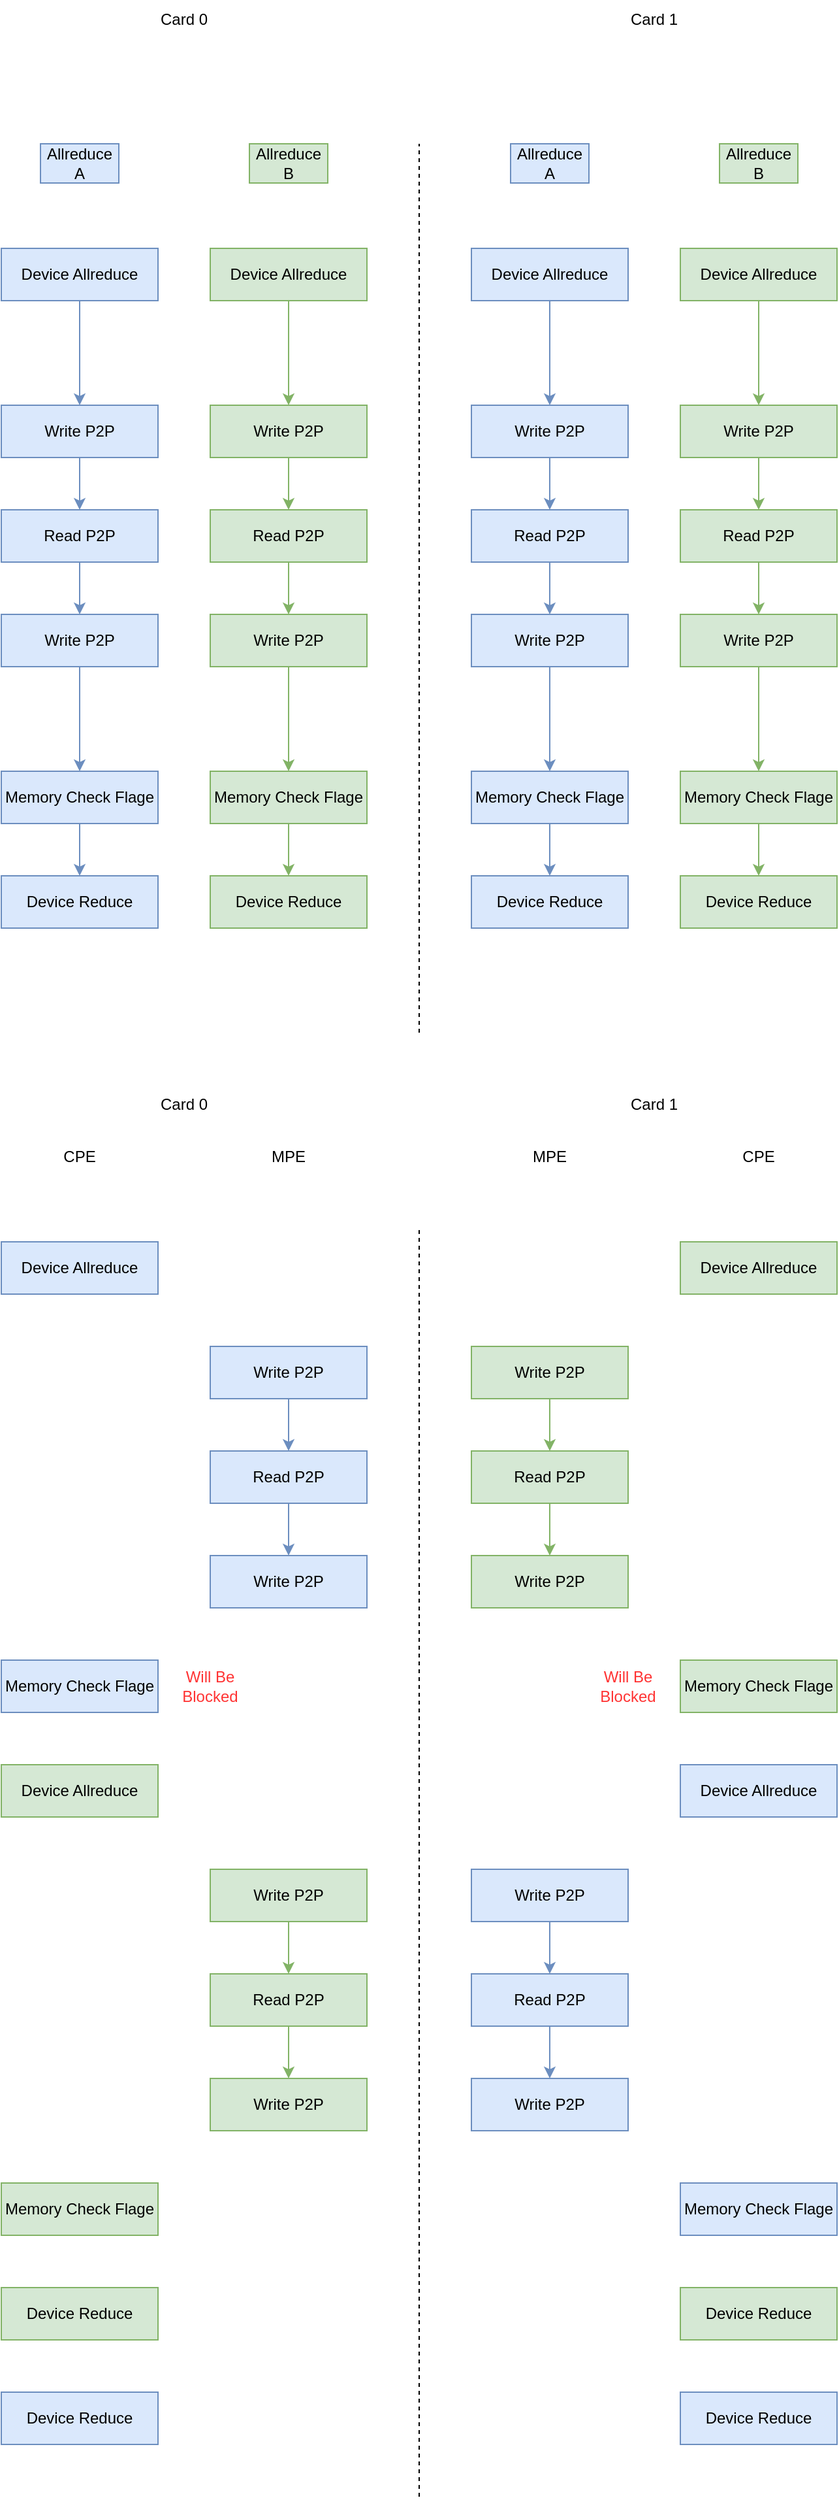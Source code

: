 <mxfile version="21.3.2" type="github">
  <diagram name="Page-1" id="tX2IQuwCIjiCe8rqKG4F">
    <mxGraphModel dx="2358" dy="1304" grid="1" gridSize="10" guides="1" tooltips="1" connect="1" arrows="1" fold="1" page="1" pageScale="1" pageWidth="850" pageHeight="1100" math="0" shadow="0">
      <root>
        <mxCell id="0" />
        <mxCell id="1" parent="0" />
        <mxCell id="35na0Je1MFFoeshVlC0p-17" value="" style="edgeStyle=orthogonalEdgeStyle;rounded=0;orthogonalLoop=1;jettySize=auto;html=1;fillColor=#dae8fc;strokeColor=#6c8ebf;" edge="1" parent="1" source="35na0Je1MFFoeshVlC0p-1" target="35na0Je1MFFoeshVlC0p-6">
          <mxGeometry relative="1" as="geometry" />
        </mxCell>
        <mxCell id="35na0Je1MFFoeshVlC0p-1" value="Device Allreduce" style="rounded=0;whiteSpace=wrap;html=1;fillColor=#dae8fc;strokeColor=#6c8ebf;" vertex="1" parent="1">
          <mxGeometry x="120" y="200" width="120" height="40" as="geometry" />
        </mxCell>
        <mxCell id="35na0Je1MFFoeshVlC0p-5" value="" style="endArrow=none;dashed=1;html=1;rounded=0;" edge="1" parent="1">
          <mxGeometry width="50" height="50" relative="1" as="geometry">
            <mxPoint x="440" y="800" as="sourcePoint" />
            <mxPoint x="440" y="120" as="targetPoint" />
          </mxGeometry>
        </mxCell>
        <mxCell id="35na0Je1MFFoeshVlC0p-18" value="" style="edgeStyle=orthogonalEdgeStyle;rounded=0;orthogonalLoop=1;jettySize=auto;html=1;fillColor=#dae8fc;strokeColor=#6c8ebf;" edge="1" parent="1" source="35na0Je1MFFoeshVlC0p-6" target="35na0Je1MFFoeshVlC0p-7">
          <mxGeometry relative="1" as="geometry" />
        </mxCell>
        <mxCell id="35na0Je1MFFoeshVlC0p-6" value="Write P2P" style="rounded=0;whiteSpace=wrap;html=1;fillColor=#dae8fc;strokeColor=#6c8ebf;" vertex="1" parent="1">
          <mxGeometry x="120" y="320" width="120" height="40" as="geometry" />
        </mxCell>
        <mxCell id="35na0Je1MFFoeshVlC0p-19" value="" style="edgeStyle=orthogonalEdgeStyle;rounded=0;orthogonalLoop=1;jettySize=auto;html=1;fillColor=#dae8fc;strokeColor=#6c8ebf;" edge="1" parent="1" source="35na0Je1MFFoeshVlC0p-7" target="35na0Je1MFFoeshVlC0p-8">
          <mxGeometry relative="1" as="geometry" />
        </mxCell>
        <mxCell id="35na0Je1MFFoeshVlC0p-7" value="Read P2P" style="rounded=0;whiteSpace=wrap;html=1;fillColor=#dae8fc;strokeColor=#6c8ebf;" vertex="1" parent="1">
          <mxGeometry x="120" y="400" width="120" height="40" as="geometry" />
        </mxCell>
        <mxCell id="35na0Je1MFFoeshVlC0p-20" value="" style="edgeStyle=orthogonalEdgeStyle;rounded=0;orthogonalLoop=1;jettySize=auto;html=1;fillColor=#dae8fc;strokeColor=#6c8ebf;" edge="1" parent="1" source="35na0Je1MFFoeshVlC0p-8" target="35na0Je1MFFoeshVlC0p-9">
          <mxGeometry relative="1" as="geometry" />
        </mxCell>
        <mxCell id="35na0Je1MFFoeshVlC0p-8" value="Write P2P" style="rounded=0;whiteSpace=wrap;html=1;fillColor=#dae8fc;strokeColor=#6c8ebf;" vertex="1" parent="1">
          <mxGeometry x="120" y="480" width="120" height="40" as="geometry" />
        </mxCell>
        <mxCell id="35na0Je1MFFoeshVlC0p-21" value="" style="edgeStyle=orthogonalEdgeStyle;rounded=0;orthogonalLoop=1;jettySize=auto;html=1;fillColor=#dae8fc;strokeColor=#6c8ebf;" edge="1" parent="1" source="35na0Je1MFFoeshVlC0p-9" target="35na0Je1MFFoeshVlC0p-15">
          <mxGeometry relative="1" as="geometry" />
        </mxCell>
        <mxCell id="35na0Je1MFFoeshVlC0p-9" value="Memory Check Flage" style="rounded=0;whiteSpace=wrap;html=1;fillColor=#dae8fc;strokeColor=#6c8ebf;" vertex="1" parent="1">
          <mxGeometry x="120" y="600" width="120" height="40" as="geometry" />
        </mxCell>
        <mxCell id="35na0Je1MFFoeshVlC0p-15" value="Device Reduce" style="rounded=0;whiteSpace=wrap;html=1;fillColor=#dae8fc;strokeColor=#6c8ebf;" vertex="1" parent="1">
          <mxGeometry x="120" y="680" width="120" height="40" as="geometry" />
        </mxCell>
        <mxCell id="35na0Je1MFFoeshVlC0p-32" value="" style="edgeStyle=orthogonalEdgeStyle;rounded=0;orthogonalLoop=1;jettySize=auto;html=1;fillColor=#d5e8d4;strokeColor=#82b366;" edge="1" parent="1" source="35na0Je1MFFoeshVlC0p-33" target="35na0Je1MFFoeshVlC0p-35">
          <mxGeometry relative="1" as="geometry" />
        </mxCell>
        <mxCell id="35na0Je1MFFoeshVlC0p-33" value="Device Allreduce" style="rounded=0;whiteSpace=wrap;html=1;fillColor=#d5e8d4;strokeColor=#82b366;" vertex="1" parent="1">
          <mxGeometry x="280" y="200" width="120" height="40" as="geometry" />
        </mxCell>
        <mxCell id="35na0Je1MFFoeshVlC0p-34" value="" style="edgeStyle=orthogonalEdgeStyle;rounded=0;orthogonalLoop=1;jettySize=auto;html=1;fillColor=#d5e8d4;strokeColor=#82b366;" edge="1" parent="1" source="35na0Je1MFFoeshVlC0p-35" target="35na0Je1MFFoeshVlC0p-37">
          <mxGeometry relative="1" as="geometry" />
        </mxCell>
        <mxCell id="35na0Je1MFFoeshVlC0p-35" value="Write P2P" style="rounded=0;whiteSpace=wrap;html=1;fillColor=#d5e8d4;strokeColor=#82b366;" vertex="1" parent="1">
          <mxGeometry x="280" y="320" width="120" height="40" as="geometry" />
        </mxCell>
        <mxCell id="35na0Je1MFFoeshVlC0p-36" value="" style="edgeStyle=orthogonalEdgeStyle;rounded=0;orthogonalLoop=1;jettySize=auto;html=1;fillColor=#d5e8d4;strokeColor=#82b366;" edge="1" parent="1" source="35na0Je1MFFoeshVlC0p-37" target="35na0Je1MFFoeshVlC0p-39">
          <mxGeometry relative="1" as="geometry" />
        </mxCell>
        <mxCell id="35na0Je1MFFoeshVlC0p-37" value="Read P2P" style="rounded=0;whiteSpace=wrap;html=1;fillColor=#d5e8d4;strokeColor=#82b366;" vertex="1" parent="1">
          <mxGeometry x="280" y="400" width="120" height="40" as="geometry" />
        </mxCell>
        <mxCell id="35na0Je1MFFoeshVlC0p-38" value="" style="edgeStyle=orthogonalEdgeStyle;rounded=0;orthogonalLoop=1;jettySize=auto;html=1;fillColor=#d5e8d4;strokeColor=#82b366;" edge="1" parent="1" source="35na0Je1MFFoeshVlC0p-39" target="35na0Je1MFFoeshVlC0p-41">
          <mxGeometry relative="1" as="geometry" />
        </mxCell>
        <mxCell id="35na0Je1MFFoeshVlC0p-39" value="Write P2P" style="rounded=0;whiteSpace=wrap;html=1;fillColor=#d5e8d4;strokeColor=#82b366;" vertex="1" parent="1">
          <mxGeometry x="280" y="480" width="120" height="40" as="geometry" />
        </mxCell>
        <mxCell id="35na0Je1MFFoeshVlC0p-40" value="" style="edgeStyle=orthogonalEdgeStyle;rounded=0;orthogonalLoop=1;jettySize=auto;html=1;fillColor=#d5e8d4;strokeColor=#82b366;" edge="1" parent="1" source="35na0Je1MFFoeshVlC0p-41" target="35na0Je1MFFoeshVlC0p-43">
          <mxGeometry relative="1" as="geometry" />
        </mxCell>
        <mxCell id="35na0Je1MFFoeshVlC0p-41" value="Memory Check Flage" style="rounded=0;whiteSpace=wrap;html=1;fillColor=#d5e8d4;strokeColor=#82b366;" vertex="1" parent="1">
          <mxGeometry x="280" y="600" width="120" height="40" as="geometry" />
        </mxCell>
        <mxCell id="35na0Je1MFFoeshVlC0p-43" value="Device Reduce" style="rounded=0;whiteSpace=wrap;html=1;fillColor=#d5e8d4;strokeColor=#82b366;" vertex="1" parent="1">
          <mxGeometry x="280" y="680" width="120" height="40" as="geometry" />
        </mxCell>
        <mxCell id="35na0Je1MFFoeshVlC0p-53" value="" style="edgeStyle=orthogonalEdgeStyle;rounded=0;orthogonalLoop=1;jettySize=auto;html=1;fillColor=#dae8fc;strokeColor=#6c8ebf;" edge="1" parent="1" source="35na0Je1MFFoeshVlC0p-54" target="35na0Je1MFFoeshVlC0p-56">
          <mxGeometry relative="1" as="geometry" />
        </mxCell>
        <mxCell id="35na0Je1MFFoeshVlC0p-54" value="Device Allreduce" style="rounded=0;whiteSpace=wrap;html=1;fillColor=#dae8fc;strokeColor=#6c8ebf;" vertex="1" parent="1">
          <mxGeometry x="480" y="200" width="120" height="40" as="geometry" />
        </mxCell>
        <mxCell id="35na0Je1MFFoeshVlC0p-55" value="" style="edgeStyle=orthogonalEdgeStyle;rounded=0;orthogonalLoop=1;jettySize=auto;html=1;fillColor=#dae8fc;strokeColor=#6c8ebf;" edge="1" parent="1" source="35na0Je1MFFoeshVlC0p-56" target="35na0Je1MFFoeshVlC0p-58">
          <mxGeometry relative="1" as="geometry" />
        </mxCell>
        <mxCell id="35na0Je1MFFoeshVlC0p-56" value="Write P2P" style="rounded=0;whiteSpace=wrap;html=1;fillColor=#dae8fc;strokeColor=#6c8ebf;" vertex="1" parent="1">
          <mxGeometry x="480" y="320" width="120" height="40" as="geometry" />
        </mxCell>
        <mxCell id="35na0Je1MFFoeshVlC0p-57" value="" style="edgeStyle=orthogonalEdgeStyle;rounded=0;orthogonalLoop=1;jettySize=auto;html=1;fillColor=#dae8fc;strokeColor=#6c8ebf;" edge="1" parent="1" source="35na0Je1MFFoeshVlC0p-58" target="35na0Je1MFFoeshVlC0p-60">
          <mxGeometry relative="1" as="geometry" />
        </mxCell>
        <mxCell id="35na0Je1MFFoeshVlC0p-58" value="Read P2P" style="rounded=0;whiteSpace=wrap;html=1;fillColor=#dae8fc;strokeColor=#6c8ebf;" vertex="1" parent="1">
          <mxGeometry x="480" y="400" width="120" height="40" as="geometry" />
        </mxCell>
        <mxCell id="35na0Je1MFFoeshVlC0p-59" value="" style="edgeStyle=orthogonalEdgeStyle;rounded=0;orthogonalLoop=1;jettySize=auto;html=1;fillColor=#dae8fc;strokeColor=#6c8ebf;" edge="1" parent="1" source="35na0Je1MFFoeshVlC0p-60" target="35na0Je1MFFoeshVlC0p-62">
          <mxGeometry relative="1" as="geometry" />
        </mxCell>
        <mxCell id="35na0Je1MFFoeshVlC0p-60" value="Write P2P" style="rounded=0;whiteSpace=wrap;html=1;fillColor=#dae8fc;strokeColor=#6c8ebf;" vertex="1" parent="1">
          <mxGeometry x="480" y="480" width="120" height="40" as="geometry" />
        </mxCell>
        <mxCell id="35na0Je1MFFoeshVlC0p-61" value="" style="edgeStyle=orthogonalEdgeStyle;rounded=0;orthogonalLoop=1;jettySize=auto;html=1;fillColor=#dae8fc;strokeColor=#6c8ebf;" edge="1" parent="1" source="35na0Je1MFFoeshVlC0p-62" target="35na0Je1MFFoeshVlC0p-64">
          <mxGeometry relative="1" as="geometry" />
        </mxCell>
        <mxCell id="35na0Je1MFFoeshVlC0p-62" value="Memory Check Flage" style="rounded=0;whiteSpace=wrap;html=1;fillColor=#dae8fc;strokeColor=#6c8ebf;" vertex="1" parent="1">
          <mxGeometry x="480" y="600" width="120" height="40" as="geometry" />
        </mxCell>
        <mxCell id="35na0Je1MFFoeshVlC0p-64" value="Device Reduce" style="rounded=0;whiteSpace=wrap;html=1;fillColor=#dae8fc;strokeColor=#6c8ebf;" vertex="1" parent="1">
          <mxGeometry x="480" y="680" width="120" height="40" as="geometry" />
        </mxCell>
        <mxCell id="35na0Je1MFFoeshVlC0p-74" value="" style="edgeStyle=orthogonalEdgeStyle;rounded=0;orthogonalLoop=1;jettySize=auto;html=1;fillColor=#d5e8d4;strokeColor=#82b366;" edge="1" parent="1" source="35na0Je1MFFoeshVlC0p-75" target="35na0Je1MFFoeshVlC0p-77">
          <mxGeometry relative="1" as="geometry" />
        </mxCell>
        <mxCell id="35na0Je1MFFoeshVlC0p-75" value="Device Allreduce" style="rounded=0;whiteSpace=wrap;html=1;fillColor=#d5e8d4;strokeColor=#82b366;" vertex="1" parent="1">
          <mxGeometry x="640" y="200" width="120" height="40" as="geometry" />
        </mxCell>
        <mxCell id="35na0Je1MFFoeshVlC0p-76" value="" style="edgeStyle=orthogonalEdgeStyle;rounded=0;orthogonalLoop=1;jettySize=auto;html=1;fillColor=#d5e8d4;strokeColor=#82b366;" edge="1" parent="1" source="35na0Je1MFFoeshVlC0p-77" target="35na0Je1MFFoeshVlC0p-79">
          <mxGeometry relative="1" as="geometry" />
        </mxCell>
        <mxCell id="35na0Je1MFFoeshVlC0p-77" value="Write P2P" style="rounded=0;whiteSpace=wrap;html=1;fillColor=#d5e8d4;strokeColor=#82b366;" vertex="1" parent="1">
          <mxGeometry x="640" y="320" width="120" height="40" as="geometry" />
        </mxCell>
        <mxCell id="35na0Je1MFFoeshVlC0p-78" value="" style="edgeStyle=orthogonalEdgeStyle;rounded=0;orthogonalLoop=1;jettySize=auto;html=1;fillColor=#d5e8d4;strokeColor=#82b366;" edge="1" parent="1" source="35na0Je1MFFoeshVlC0p-79" target="35na0Je1MFFoeshVlC0p-81">
          <mxGeometry relative="1" as="geometry" />
        </mxCell>
        <mxCell id="35na0Je1MFFoeshVlC0p-79" value="Read P2P" style="rounded=0;whiteSpace=wrap;html=1;fillColor=#d5e8d4;strokeColor=#82b366;" vertex="1" parent="1">
          <mxGeometry x="640" y="400" width="120" height="40" as="geometry" />
        </mxCell>
        <mxCell id="35na0Je1MFFoeshVlC0p-80" value="" style="edgeStyle=orthogonalEdgeStyle;rounded=0;orthogonalLoop=1;jettySize=auto;html=1;fillColor=#d5e8d4;strokeColor=#82b366;" edge="1" parent="1" source="35na0Je1MFFoeshVlC0p-81" target="35na0Je1MFFoeshVlC0p-83">
          <mxGeometry relative="1" as="geometry" />
        </mxCell>
        <mxCell id="35na0Je1MFFoeshVlC0p-81" value="Write P2P" style="rounded=0;whiteSpace=wrap;html=1;fillColor=#d5e8d4;strokeColor=#82b366;" vertex="1" parent="1">
          <mxGeometry x="640" y="480" width="120" height="40" as="geometry" />
        </mxCell>
        <mxCell id="35na0Je1MFFoeshVlC0p-82" value="" style="edgeStyle=orthogonalEdgeStyle;rounded=0;orthogonalLoop=1;jettySize=auto;html=1;fillColor=#d5e8d4;strokeColor=#82b366;" edge="1" parent="1" source="35na0Je1MFFoeshVlC0p-83" target="35na0Je1MFFoeshVlC0p-85">
          <mxGeometry relative="1" as="geometry" />
        </mxCell>
        <mxCell id="35na0Je1MFFoeshVlC0p-83" value="Memory Check Flage" style="rounded=0;whiteSpace=wrap;html=1;fillColor=#d5e8d4;strokeColor=#82b366;" vertex="1" parent="1">
          <mxGeometry x="640" y="600" width="120" height="40" as="geometry" />
        </mxCell>
        <mxCell id="35na0Je1MFFoeshVlC0p-85" value="Device Reduce" style="rounded=0;whiteSpace=wrap;html=1;fillColor=#d5e8d4;strokeColor=#82b366;" vertex="1" parent="1">
          <mxGeometry x="640" y="680" width="120" height="40" as="geometry" />
        </mxCell>
        <mxCell id="35na0Je1MFFoeshVlC0p-95" value="Allreduce&lt;br&gt;A" style="text;html=1;strokeColor=#6c8ebf;fillColor=#dae8fc;align=center;verticalAlign=middle;whiteSpace=wrap;rounded=0;" vertex="1" parent="1">
          <mxGeometry x="150" y="120" width="60" height="30" as="geometry" />
        </mxCell>
        <mxCell id="35na0Je1MFFoeshVlC0p-96" value="Allreduce&lt;br&gt;A" style="text;html=1;strokeColor=#6c8ebf;fillColor=#dae8fc;align=center;verticalAlign=middle;whiteSpace=wrap;rounded=0;" vertex="1" parent="1">
          <mxGeometry x="510" y="120" width="60" height="30" as="geometry" />
        </mxCell>
        <mxCell id="35na0Je1MFFoeshVlC0p-97" value="Allreduce&lt;br&gt;B" style="text;html=1;strokeColor=#82b366;fillColor=#d5e8d4;align=center;verticalAlign=middle;whiteSpace=wrap;rounded=0;" vertex="1" parent="1">
          <mxGeometry x="670" y="120" width="60" height="30" as="geometry" />
        </mxCell>
        <mxCell id="35na0Je1MFFoeshVlC0p-98" value="Allreduce&lt;br&gt;B" style="text;html=1;strokeColor=#82b366;fillColor=#d5e8d4;align=center;verticalAlign=middle;whiteSpace=wrap;rounded=0;" vertex="1" parent="1">
          <mxGeometry x="310" y="120" width="60" height="30" as="geometry" />
        </mxCell>
        <mxCell id="35na0Je1MFFoeshVlC0p-100" value="Card 0" style="text;html=1;strokeColor=none;fillColor=none;align=center;verticalAlign=middle;whiteSpace=wrap;rounded=0;" vertex="1" parent="1">
          <mxGeometry x="230" y="10" width="60" height="30" as="geometry" />
        </mxCell>
        <mxCell id="35na0Je1MFFoeshVlC0p-101" value="Card 1" style="text;html=1;strokeColor=none;fillColor=none;align=center;verticalAlign=middle;whiteSpace=wrap;rounded=0;" vertex="1" parent="1">
          <mxGeometry x="590" y="10" width="60" height="30" as="geometry" />
        </mxCell>
        <mxCell id="35na0Je1MFFoeshVlC0p-104" value="" style="endArrow=none;dashed=1;html=1;rounded=0;" edge="1" parent="1">
          <mxGeometry width="50" height="50" relative="1" as="geometry">
            <mxPoint x="440" y="1920" as="sourcePoint" />
            <mxPoint x="440" y="950" as="targetPoint" />
          </mxGeometry>
        </mxCell>
        <mxCell id="35na0Je1MFFoeshVlC0p-151" value="Card 0" style="text;html=1;strokeColor=none;fillColor=none;align=center;verticalAlign=middle;whiteSpace=wrap;rounded=0;" vertex="1" parent="1">
          <mxGeometry x="230" y="840" width="60" height="30" as="geometry" />
        </mxCell>
        <mxCell id="35na0Je1MFFoeshVlC0p-152" value="Card 1" style="text;html=1;strokeColor=none;fillColor=none;align=center;verticalAlign=middle;whiteSpace=wrap;rounded=0;" vertex="1" parent="1">
          <mxGeometry x="590" y="840" width="60" height="30" as="geometry" />
        </mxCell>
        <mxCell id="35na0Je1MFFoeshVlC0p-153" value="Device Allreduce" style="rounded=0;whiteSpace=wrap;html=1;fillColor=#dae8fc;strokeColor=#6c8ebf;" vertex="1" parent="1">
          <mxGeometry x="120" y="960" width="120" height="40" as="geometry" />
        </mxCell>
        <mxCell id="35na0Je1MFFoeshVlC0p-154" value="" style="edgeStyle=orthogonalEdgeStyle;rounded=0;orthogonalLoop=1;jettySize=auto;html=1;fillColor=#dae8fc;strokeColor=#6c8ebf;" edge="1" parent="1" source="35na0Je1MFFoeshVlC0p-155" target="35na0Je1MFFoeshVlC0p-157">
          <mxGeometry relative="1" as="geometry" />
        </mxCell>
        <mxCell id="35na0Je1MFFoeshVlC0p-155" value="Write P2P" style="rounded=0;whiteSpace=wrap;html=1;fillColor=#dae8fc;strokeColor=#6c8ebf;" vertex="1" parent="1">
          <mxGeometry x="280" y="1040" width="120" height="40" as="geometry" />
        </mxCell>
        <mxCell id="35na0Je1MFFoeshVlC0p-156" value="" style="edgeStyle=orthogonalEdgeStyle;rounded=0;orthogonalLoop=1;jettySize=auto;html=1;fillColor=#dae8fc;strokeColor=#6c8ebf;" edge="1" parent="1" source="35na0Je1MFFoeshVlC0p-157" target="35na0Je1MFFoeshVlC0p-158">
          <mxGeometry relative="1" as="geometry" />
        </mxCell>
        <mxCell id="35na0Je1MFFoeshVlC0p-157" value="Read P2P" style="rounded=0;whiteSpace=wrap;html=1;fillColor=#dae8fc;strokeColor=#6c8ebf;" vertex="1" parent="1">
          <mxGeometry x="280" y="1120" width="120" height="40" as="geometry" />
        </mxCell>
        <mxCell id="35na0Je1MFFoeshVlC0p-158" value="Write P2P" style="rounded=0;whiteSpace=wrap;html=1;fillColor=#dae8fc;strokeColor=#6c8ebf;" vertex="1" parent="1">
          <mxGeometry x="280" y="1200" width="120" height="40" as="geometry" />
        </mxCell>
        <mxCell id="35na0Je1MFFoeshVlC0p-159" value="Memory Check Flage" style="rounded=0;whiteSpace=wrap;html=1;fillColor=#dae8fc;strokeColor=#6c8ebf;" vertex="1" parent="1">
          <mxGeometry x="120" y="1280" width="120" height="40" as="geometry" />
        </mxCell>
        <mxCell id="35na0Je1MFFoeshVlC0p-160" value="Device Allreduce" style="rounded=0;whiteSpace=wrap;html=1;fillColor=#d5e8d4;strokeColor=#82b366;" vertex="1" parent="1">
          <mxGeometry x="640" y="960" width="120" height="40" as="geometry" />
        </mxCell>
        <mxCell id="35na0Je1MFFoeshVlC0p-161" value="" style="edgeStyle=orthogonalEdgeStyle;rounded=0;orthogonalLoop=1;jettySize=auto;html=1;fillColor=#d5e8d4;strokeColor=#82b366;" edge="1" parent="1" source="35na0Je1MFFoeshVlC0p-162" target="35na0Je1MFFoeshVlC0p-164">
          <mxGeometry relative="1" as="geometry" />
        </mxCell>
        <mxCell id="35na0Je1MFFoeshVlC0p-162" value="Write P2P" style="rounded=0;whiteSpace=wrap;html=1;fillColor=#d5e8d4;strokeColor=#82b366;" vertex="1" parent="1">
          <mxGeometry x="480" y="1040" width="120" height="40" as="geometry" />
        </mxCell>
        <mxCell id="35na0Je1MFFoeshVlC0p-163" value="" style="edgeStyle=orthogonalEdgeStyle;rounded=0;orthogonalLoop=1;jettySize=auto;html=1;fillColor=#d5e8d4;strokeColor=#82b366;" edge="1" parent="1" source="35na0Je1MFFoeshVlC0p-164" target="35na0Je1MFFoeshVlC0p-165">
          <mxGeometry relative="1" as="geometry" />
        </mxCell>
        <mxCell id="35na0Je1MFFoeshVlC0p-164" value="Read P2P" style="rounded=0;whiteSpace=wrap;html=1;fillColor=#d5e8d4;strokeColor=#82b366;" vertex="1" parent="1">
          <mxGeometry x="480" y="1120" width="120" height="40" as="geometry" />
        </mxCell>
        <mxCell id="35na0Je1MFFoeshVlC0p-165" value="Write P2P" style="rounded=0;whiteSpace=wrap;html=1;fillColor=#d5e8d4;strokeColor=#82b366;" vertex="1" parent="1">
          <mxGeometry x="480" y="1200" width="120" height="40" as="geometry" />
        </mxCell>
        <mxCell id="35na0Je1MFFoeshVlC0p-166" value="Memory Check Flage" style="rounded=0;whiteSpace=wrap;html=1;fillColor=#d5e8d4;strokeColor=#82b366;" vertex="1" parent="1">
          <mxGeometry x="640" y="1280" width="120" height="40" as="geometry" />
        </mxCell>
        <mxCell id="35na0Je1MFFoeshVlC0p-167" value="Device Allreduce" style="rounded=0;whiteSpace=wrap;html=1;fillColor=#dae8fc;strokeColor=#6c8ebf;" vertex="1" parent="1">
          <mxGeometry x="640" y="1360" width="120" height="40" as="geometry" />
        </mxCell>
        <mxCell id="35na0Je1MFFoeshVlC0p-168" value="" style="edgeStyle=orthogonalEdgeStyle;rounded=0;orthogonalLoop=1;jettySize=auto;html=1;fillColor=#dae8fc;strokeColor=#6c8ebf;" edge="1" parent="1" source="35na0Je1MFFoeshVlC0p-169" target="35na0Je1MFFoeshVlC0p-171">
          <mxGeometry relative="1" as="geometry" />
        </mxCell>
        <mxCell id="35na0Je1MFFoeshVlC0p-169" value="Write P2P" style="rounded=0;whiteSpace=wrap;html=1;fillColor=#dae8fc;strokeColor=#6c8ebf;" vertex="1" parent="1">
          <mxGeometry x="480" y="1440" width="120" height="40" as="geometry" />
        </mxCell>
        <mxCell id="35na0Je1MFFoeshVlC0p-170" value="" style="edgeStyle=orthogonalEdgeStyle;rounded=0;orthogonalLoop=1;jettySize=auto;html=1;fillColor=#dae8fc;strokeColor=#6c8ebf;" edge="1" parent="1" source="35na0Je1MFFoeshVlC0p-171" target="35na0Je1MFFoeshVlC0p-172">
          <mxGeometry relative="1" as="geometry" />
        </mxCell>
        <mxCell id="35na0Je1MFFoeshVlC0p-171" value="Read P2P" style="rounded=0;whiteSpace=wrap;html=1;fillColor=#dae8fc;strokeColor=#6c8ebf;" vertex="1" parent="1">
          <mxGeometry x="480" y="1520" width="120" height="40" as="geometry" />
        </mxCell>
        <mxCell id="35na0Je1MFFoeshVlC0p-172" value="Write P2P" style="rounded=0;whiteSpace=wrap;html=1;fillColor=#dae8fc;strokeColor=#6c8ebf;" vertex="1" parent="1">
          <mxGeometry x="480" y="1600" width="120" height="40" as="geometry" />
        </mxCell>
        <mxCell id="35na0Je1MFFoeshVlC0p-173" value="Memory Check Flage" style="rounded=0;whiteSpace=wrap;html=1;fillColor=#dae8fc;strokeColor=#6c8ebf;" vertex="1" parent="1">
          <mxGeometry x="640" y="1680" width="120" height="40" as="geometry" />
        </mxCell>
        <mxCell id="35na0Je1MFFoeshVlC0p-174" value="Device Reduce" style="rounded=0;whiteSpace=wrap;html=1;fillColor=#d5e8d4;strokeColor=#82b366;" vertex="1" parent="1">
          <mxGeometry x="120" y="1760" width="120" height="40" as="geometry" />
        </mxCell>
        <mxCell id="35na0Je1MFFoeshVlC0p-175" value="Device Reduce" style="rounded=0;whiteSpace=wrap;html=1;fillColor=#dae8fc;strokeColor=#6c8ebf;" vertex="1" parent="1">
          <mxGeometry x="120" y="1840" width="120" height="40" as="geometry" />
        </mxCell>
        <mxCell id="35na0Je1MFFoeshVlC0p-176" value="CPE" style="text;html=1;align=center;verticalAlign=middle;whiteSpace=wrap;rounded=0;" vertex="1" parent="1">
          <mxGeometry x="150" y="880" width="60" height="30" as="geometry" />
        </mxCell>
        <mxCell id="35na0Je1MFFoeshVlC0p-177" value="MPE" style="text;html=1;align=center;verticalAlign=middle;whiteSpace=wrap;rounded=0;" vertex="1" parent="1">
          <mxGeometry x="510" y="880" width="60" height="30" as="geometry" />
        </mxCell>
        <mxCell id="35na0Je1MFFoeshVlC0p-178" value="CPE" style="text;html=1;align=center;verticalAlign=middle;whiteSpace=wrap;rounded=0;" vertex="1" parent="1">
          <mxGeometry x="670" y="880" width="60" height="30" as="geometry" />
        </mxCell>
        <mxCell id="35na0Je1MFFoeshVlC0p-179" value="MPE" style="text;html=1;align=center;verticalAlign=middle;whiteSpace=wrap;rounded=0;" vertex="1" parent="1">
          <mxGeometry x="310" y="880" width="60" height="30" as="geometry" />
        </mxCell>
        <mxCell id="35na0Je1MFFoeshVlC0p-180" value="Device Allreduce" style="rounded=0;whiteSpace=wrap;html=1;fillColor=#d5e8d4;strokeColor=#82b366;" vertex="1" parent="1">
          <mxGeometry x="120" y="1360" width="120" height="40" as="geometry" />
        </mxCell>
        <mxCell id="35na0Je1MFFoeshVlC0p-181" value="" style="edgeStyle=orthogonalEdgeStyle;rounded=0;orthogonalLoop=1;jettySize=auto;html=1;fillColor=#d5e8d4;strokeColor=#82b366;" edge="1" parent="1" source="35na0Je1MFFoeshVlC0p-182" target="35na0Je1MFFoeshVlC0p-184">
          <mxGeometry relative="1" as="geometry" />
        </mxCell>
        <mxCell id="35na0Je1MFFoeshVlC0p-182" value="Write P2P" style="rounded=0;whiteSpace=wrap;html=1;fillColor=#d5e8d4;strokeColor=#82b366;" vertex="1" parent="1">
          <mxGeometry x="280" y="1440" width="120" height="40" as="geometry" />
        </mxCell>
        <mxCell id="35na0Je1MFFoeshVlC0p-183" value="" style="edgeStyle=orthogonalEdgeStyle;rounded=0;orthogonalLoop=1;jettySize=auto;html=1;fillColor=#d5e8d4;strokeColor=#82b366;" edge="1" parent="1" source="35na0Je1MFFoeshVlC0p-184" target="35na0Je1MFFoeshVlC0p-185">
          <mxGeometry relative="1" as="geometry" />
        </mxCell>
        <mxCell id="35na0Je1MFFoeshVlC0p-184" value="Read P2P" style="rounded=0;whiteSpace=wrap;html=1;fillColor=#d5e8d4;strokeColor=#82b366;" vertex="1" parent="1">
          <mxGeometry x="280" y="1520" width="120" height="40" as="geometry" />
        </mxCell>
        <mxCell id="35na0Je1MFFoeshVlC0p-185" value="Write P2P" style="rounded=0;whiteSpace=wrap;html=1;fillColor=#d5e8d4;strokeColor=#82b366;" vertex="1" parent="1">
          <mxGeometry x="280" y="1600" width="120" height="40" as="geometry" />
        </mxCell>
        <mxCell id="35na0Je1MFFoeshVlC0p-186" value="Memory Check Flage" style="rounded=0;whiteSpace=wrap;html=1;fillColor=#d5e8d4;strokeColor=#82b366;" vertex="1" parent="1">
          <mxGeometry x="120" y="1680" width="120" height="40" as="geometry" />
        </mxCell>
        <mxCell id="35na0Je1MFFoeshVlC0p-194" value="Device Reduce" style="rounded=0;whiteSpace=wrap;html=1;fillColor=#d5e8d4;strokeColor=#82b366;" vertex="1" parent="1">
          <mxGeometry x="640" y="1760" width="120" height="40" as="geometry" />
        </mxCell>
        <mxCell id="35na0Je1MFFoeshVlC0p-195" value="Device Reduce" style="rounded=0;whiteSpace=wrap;html=1;fillColor=#dae8fc;strokeColor=#6c8ebf;" vertex="1" parent="1">
          <mxGeometry x="640" y="1840" width="120" height="40" as="geometry" />
        </mxCell>
        <mxCell id="35na0Je1MFFoeshVlC0p-197" value="&lt;font color=&quot;#ff3333&quot;&gt;Will Be Blocked&lt;/font&gt;" style="text;html=1;strokeColor=none;fillColor=none;align=center;verticalAlign=middle;whiteSpace=wrap;rounded=0;" vertex="1" parent="1">
          <mxGeometry x="250" y="1285" width="60" height="30" as="geometry" />
        </mxCell>
        <mxCell id="35na0Je1MFFoeshVlC0p-199" value="&lt;font color=&quot;#ff3333&quot;&gt;Will Be Blocked&lt;/font&gt;" style="text;html=1;strokeColor=none;fillColor=none;align=center;verticalAlign=middle;whiteSpace=wrap;rounded=0;" vertex="1" parent="1">
          <mxGeometry x="570" y="1285" width="60" height="30" as="geometry" />
        </mxCell>
      </root>
    </mxGraphModel>
  </diagram>
</mxfile>
